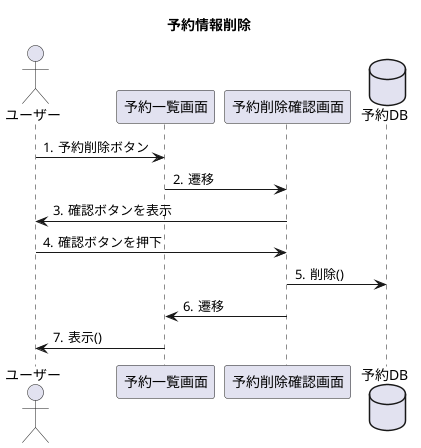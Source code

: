 @startuml
title 予約情報削除

autonumber "#."

actor ユーザー
participant 予約一覧画面
participant 予約削除確認画面
database 予約DB

ユーザー -> 予約一覧画面 : 予約削除ボタン
予約一覧画面 -> 予約削除確認画面 : 遷移
予約削除確認画面 -> ユーザー : 確認ボタンを表示
ユーザー -> 予約削除確認画面 : 確認ボタンを押下
予約削除確認画面 -> 予約DB : 削除()
予約削除確認画面 ->  予約一覧画面: 遷移
 予約一覧画面 -> ユーザー : 表示()


@enduml